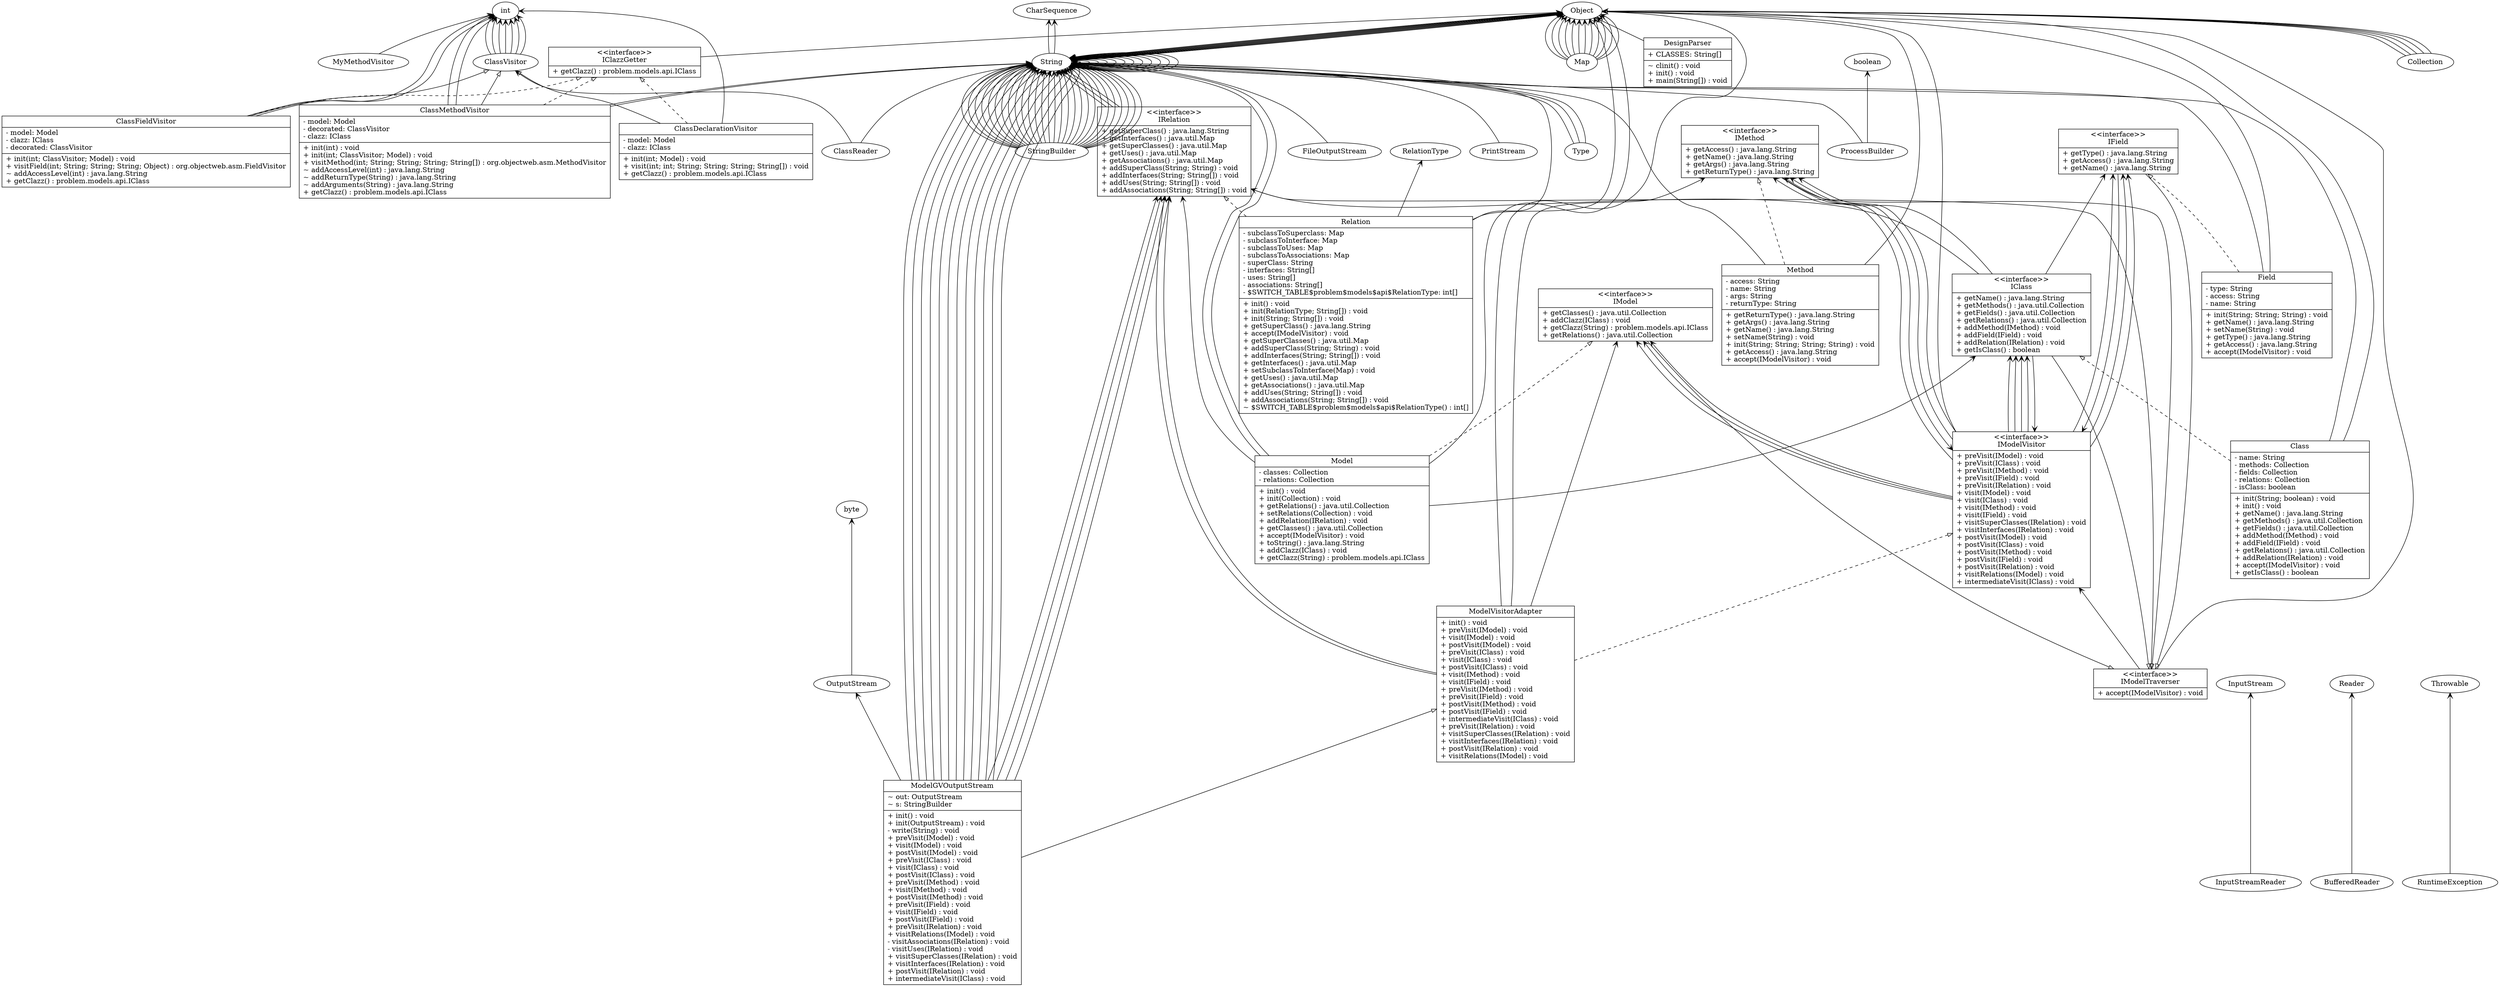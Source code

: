 digraph model{
rankdir = BT;
ClassDeclarationVisitor [
shape="record",
label = "{ClassDeclarationVisitor| - model: Model\l- clazz: IClass\l|+ init(int; Model) : void\l+ visit(int; int; String; String; String; String[]) : void\l+ getClazz() : problem.models.api.IClass\l}"
];

ClassFieldVisitor [
shape="record",
label = "{ClassFieldVisitor| - model: Model\l- clazz: IClass\l- decorated: ClassVisitor\l|+ init(int; ClassVisitor; Model) : void\l+ visitField(int; String; String; String; Object) : org.objectweb.asm.FieldVisitor\l~ addAccessLevel(int) : java.lang.String\l+ getClazz() : problem.models.api.IClass\l}"
];

ClassMethodVisitor [
shape="record",
label = "{ClassMethodVisitor| - model: Model\l- decorated: ClassVisitor\l- clazz: IClass\l|+ init(int) : void\l+ init(int; ClassVisitor; Model) : void\l+ visitMethod(int; String; String; String; String[]) : org.objectweb.asm.MethodVisitor\l~ addAccessLevel(int) : java.lang.String\l~ addReturnType(String) : java.lang.String\l~ addArguments(String) : java.lang.String\l+ getClazz() : problem.models.api.IClass\l}"
];

DesignParser [
shape="record",
label = "{DesignParser| + CLASSES: String[]\l|~ clinit() : void\l+ init() : void\l+ main(String[]) : void\l}"
];

IClazzGetter [
shape="record",
label = "{\<\<interface\>\>\nIClazzGetter| + getClazz() : problem.models.api.IClass\l}"
];

IModelTraverser [
shape="record",
label = "{\<\<interface\>\>\nIModelTraverser| + accept(IModelVisitor) : void\l}"
];

IModelVisitor [
shape="record",
label = "{\<\<interface\>\>\nIModelVisitor| + preVisit(IModel) : void\l+ preVisit(IClass) : void\l+ preVisit(IMethod) : void\l+ preVisit(IField) : void\l+ preVisit(IRelation) : void\l+ visit(IModel) : void\l+ visit(IClass) : void\l+ visit(IMethod) : void\l+ visit(IField) : void\l+ visitSuperClasses(IRelation) : void\l+ visitInterfaces(IRelation) : void\l+ postVisit(IModel) : void\l+ postVisit(IClass) : void\l+ postVisit(IMethod) : void\l+ postVisit(IField) : void\l+ postVisit(IRelation) : void\l+ visitRelations(IModel) : void\l+ intermediateVisit(IClass) : void\l}"
];

ModelVisitorAdapter [
shape="record",
label = "{ModelVisitorAdapter| + init() : void\l+ preVisit(IModel) : void\l+ visit(IModel) : void\l+ postVisit(IModel) : void\l+ preVisit(IClass) : void\l+ visit(IClass) : void\l+ postVisit(IClass) : void\l+ visit(IMethod) : void\l+ visit(IField) : void\l+ preVisit(IMethod) : void\l+ preVisit(IField) : void\l+ postVisit(IMethod) : void\l+ postVisit(IField) : void\l+ intermediateVisit(IClass) : void\l+ preVisit(IRelation) : void\l+ visitSuperClasses(IRelation) : void\l+ visitInterfaces(IRelation) : void\l+ postVisit(IRelation) : void\l+ visitRelations(IModel) : void\l}"
];

IClass [
shape="record",
label = "{\<\<interface\>\>\nIClass| + getName() : java.lang.String\l+ getMethods() : java.util.Collection\l+ getFields() : java.util.Collection\l+ getRelations() : java.util.Collection\l+ addMethod(IMethod) : void\l+ addField(IField) : void\l+ addRelation(IRelation) : void\l+ getIsClass() : boolean\l}"
];

IField [
shape="record",
label = "{\<\<interface\>\>\nIField| + getType() : java.lang.String\l+ getAccess() : java.lang.String\l+ getName() : java.lang.String\l}"
];

IMethod [
shape="record",
label = "{\<\<interface\>\>\nIMethod| + getAccess() : java.lang.String\l+ getName() : java.lang.String\l+ getArgs() : java.lang.String\l+ getReturnType() : java.lang.String\l}"
];

IModel [
shape="record",
label = "{\<\<interface\>\>\nIModel| + getClasses() : java.util.Collection\l+ addClazz(IClass) : void\l+ getClazz(String) : problem.models.api.IClass\l+ getRelations() : java.util.Collection\l}"
];

IRelation [
shape="record",
label = "{\<\<interface\>\>\nIRelation| + getSuperClass() : java.lang.String\l+ getInterfaces() : java.util.Map\l+ getSuperClasses() : java.util.Map\l+ getUses() : java.util.Map\l+ getAssociations() : java.util.Map\l+ addSuperClass(String; String) : void\l+ addInterfaces(String; String[]) : void\l+ addUses(String; String[]) : void\l+ addAssociations(String; String[]) : void\l}"
];

Class [
shape="record",
label = "{Class| - name: String\l- methods: Collection\l- fields: Collection\l- relations: Collection\l- isClass: boolean\l|+ init(String; boolean) : void\l+ init() : void\l+ getName() : java.lang.String\l+ getMethods() : java.util.Collection\l+ getFields() : java.util.Collection\l+ addMethod(IMethod) : void\l+ addField(IField) : void\l+ getRelations() : java.util.Collection\l+ addRelation(IRelation) : void\l+ accept(IModelVisitor) : void\l+ getIsClass() : boolean\l}"
];

Field [
shape="record",
label = "{Field| - type: String\l- access: String\l- name: String\l|+ init(String; String; String) : void\l+ getName() : java.lang.String\l+ setName(String) : void\l+ getType() : java.lang.String\l+ getAccess() : java.lang.String\l+ accept(IModelVisitor) : void\l}"
];

Method [
shape="record",
label = "{Method| - access: String\l- name: String\l- args: String\l- returnType: String\l|+ getReturnType() : java.lang.String\l+ getArgs() : java.lang.String\l+ getName() : java.lang.String\l+ setName(String) : void\l+ init(String; String; String; String) : void\l+ getAccess() : java.lang.String\l+ accept(IModelVisitor) : void\l}"
];

Model [
shape="record",
label = "{Model| - classes: Collection\l- relations: Collection\l|+ init() : void\l+ init(Collection) : void\l+ getRelations() : java.util.Collection\l+ setRelations(Collection) : void\l+ addRelation(IRelation) : void\l+ getClasses() : java.util.Collection\l+ accept(IModelVisitor) : void\l+ toString() : java.lang.String\l+ addClazz(IClass) : void\l+ getClazz(String) : problem.models.api.IClass\l}"
];

ModelGVOutputStream [
shape="record",
label = "{ModelGVOutputStream| ~ out: OutputStream\l~ s: StringBuilder\l|+ init() : void\l+ init(OutputStream) : void\l- write(String) : void\l+ preVisit(IModel) : void\l+ visit(IModel) : void\l+ postVisit(IModel) : void\l+ preVisit(IClass) : void\l+ visit(IClass) : void\l+ postVisit(IClass) : void\l+ preVisit(IMethod) : void\l+ visit(IMethod) : void\l+ postVisit(IMethod) : void\l+ preVisit(IField) : void\l+ visit(IField) : void\l+ postVisit(IField) : void\l+ preVisit(IRelation) : void\l+ visitRelations(IModel) : void\l- visitAssociations(IRelation) : void\l- visitUses(IRelation) : void\l+ visitSuperClasses(IRelation) : void\l+ visitInterfaces(IRelation) : void\l+ postVisit(IRelation) : void\l+ intermediateVisit(IClass) : void\l}"
];

Relation [
shape="record",
label = "{Relation| - subclassToSuperclass: Map\l- subclassToInterface: Map\l- subclassToUses: Map\l- subclassToAssociations: Map\l- superClass: String\l- interfaces: String[]\l- uses: String[]\l- associations: String[]\l- $SWITCH_TABLE$problem$models$api$RelationType: int[]\l|+ init() : void\l+ init(RelationType; String[]) : void\l+ init(String; String[]) : void\l+ getSuperClass() : java.lang.String\l+ accept(IModelVisitor) : void\l+ getSuperClasses() : java.util.Map\l+ addSuperClass(String; String) : void\l+ addInterfaces(String; String[]) : void\l+ getInterfaces() : java.util.Map\l+ setSubclassToInterface(Map) : void\l+ getUses() : java.util.Map\l+ getAssociations() : java.util.Map\l+ addUses(String; String[]) : void\l+ addAssociations(String; String[]) : void\l~ $SWITCH_TABLE$problem$models$api$RelationType() : int[]\l}"
];

//writing relations between classes now
ClassDeclarationVisitor -> ClassVisitor [arrowhead = "empty"];
ClassFieldVisitor -> ClassVisitor [arrowhead = "empty"];
ClassMethodVisitor -> ClassVisitor [arrowhead = "empty"];
DesignParser -> Object [arrowhead = "empty"];
IClazzGetter -> Object [arrowhead = "empty"];
IModelTraverser -> Object [arrowhead = "empty"];
IModelVisitor -> Object [arrowhead = "empty"];
ModelVisitorAdapter -> Object [arrowhead = "empty"];
IClass -> IModelTraverser [arrowhead = "empty"];
IField -> IModelTraverser [arrowhead = "empty"];
IMethod -> IModelTraverser [arrowhead = "empty"];
IModel -> IModelTraverser [arrowhead = "empty"];
IRelation -> IModelTraverser [arrowhead = "empty"];
Class -> Object [arrowhead = "empty"];
Field -> Object [arrowhead = "empty"];
Method -> Object [arrowhead = "empty"];
Model -> Object [arrowhead = "empty"];
ModelGVOutputStream -> ModelVisitorAdapter [arrowhead = "empty"];
Relation -> Object [arrowhead = "empty"];
ClassDeclarationVisitor -> IClazzGetter [arrowhead = "empty", style = "dashed"];
ClassFieldVisitor -> IClazzGetter [arrowhead = "empty", style = "dashed"];
ClassMethodVisitor -> IClazzGetter [arrowhead = "empty", style = "dashed"];
ModelVisitorAdapter -> IModelVisitor [arrowhead = "empty", style = "dashed"];
Class -> IClass [arrowhead = "empty", style = "dashed"];
Field -> IField [arrowhead = "empty", style = "dashed"];
Method -> IMethod [arrowhead = "empty", style = "dashed"];
Model -> IModel [arrowhead = "empty", style = "dashed"];
Relation -> IRelation [arrowhead = "empty", style = "dashed"];
ClassVisitor -> int [arrowhead = "vee"];
String -> String [arrowhead = "vee"];
Class -> String [arrowhead = "vee"];
Relation -> RelationType [arrowhead = "vee"];
IRelation -> String [arrowhead = "vee"];
Relation -> String [arrowhead = "vee"];
IRelation -> String [arrowhead = "vee"];
IRelation -> String [arrowhead = "vee"];
IClass -> IRelation [arrowhead = "vee"];
Model -> IRelation [arrowhead = "vee"];
Model -> IClass [arrowhead = "vee"];
ClassVisitor -> int [arrowhead = "vee"];
ClassVisitor -> int [arrowhead = "vee"];
ClassVisitor -> int [arrowhead = "vee"];
Type -> String [arrowhead = "vee"];
String -> String [arrowhead = "vee"];
ClassFieldVisitor -> int [arrowhead = "vee"];
Model -> String [arrowhead = "vee"];
Field -> String [arrowhead = "vee"];
IClass -> IField [arrowhead = "vee"];
ClassVisitor -> int [arrowhead = "vee"];
ClassVisitor -> int [arrowhead = "vee"];
ClassVisitor -> int [arrowhead = "vee"];
MyMethodVisitor -> int [arrowhead = "vee"];
ClassMethodVisitor -> int [arrowhead = "vee"];
ClassMethodVisitor -> String [arrowhead = "vee"];
ClassMethodVisitor -> String [arrowhead = "vee"];
String -> CharSequence [arrowhead = "vee"];
String -> CharSequence [arrowhead = "vee"];
Model -> String [arrowhead = "vee"];
Method -> String [arrowhead = "vee"];
IClass -> IMethod [arrowhead = "vee"];
Type -> String [arrowhead = "vee"];
Type -> String [arrowhead = "vee"];
String -> String [arrowhead = "vee"];
String -> Object [arrowhead = "vee"];
StringBuilder -> String [arrowhead = "vee"];
StringBuilder -> String [arrowhead = "vee"];
StringBuilder -> String [arrowhead = "vee"];
String -> Object [arrowhead = "vee"];
StringBuilder -> String [arrowhead = "vee"];
StringBuilder -> String [arrowhead = "vee"];
ClassReader -> String [arrowhead = "vee"];
ClassDeclarationVisitor -> int [arrowhead = "vee"];
ClassFieldVisitor -> int [arrowhead = "vee"];
ClassMethodVisitor -> int [arrowhead = "vee"];
ClassReader -> ClassVisitor [arrowhead = "vee"];
FileOutputStream -> String [arrowhead = "vee"];
ModelGVOutputStream -> OutputStream [arrowhead = "vee"];
IModelTraverser -> IModelVisitor [arrowhead = "vee"];
ProcessBuilder -> String[] [arrowhead = "vee"];
ProcessBuilder -> boolean [arrowhead = "vee"];
InputStreamReader -> InputStream [arrowhead = "vee"];
BufferedReader -> Reader [arrowhead = "vee"];
PrintStream -> String [arrowhead = "vee"];
Collection -> Object [arrowhead = "vee"];
Collection -> Object [arrowhead = "vee"];
Collection -> Object [arrowhead = "vee"];
IModelVisitor -> IClass [arrowhead = "vee"];
IModelVisitor -> IClass [arrowhead = "vee"];
IField -> IModelVisitor [arrowhead = "vee"];
IModelVisitor -> IClass [arrowhead = "vee"];
IMethod -> IModelVisitor [arrowhead = "vee"];
IModelVisitor -> IClass [arrowhead = "vee"];
IModelVisitor -> IField [arrowhead = "vee"];
IModelVisitor -> IField [arrowhead = "vee"];
IModelVisitor -> IField [arrowhead = "vee"];
IModelVisitor -> IMethod [arrowhead = "vee"];
IModelVisitor -> IMethod [arrowhead = "vee"];
IModelVisitor -> IMethod [arrowhead = "vee"];
Collection -> Object [arrowhead = "vee"];
IModelVisitor -> IModel [arrowhead = "vee"];
IClass -> IModelVisitor [arrowhead = "vee"];
IModelVisitor -> IModel [arrowhead = "vee"];
IModelVisitor -> IModel [arrowhead = "vee"];
Collection -> Object [arrowhead = "vee"];
String -> Object [arrowhead = "vee"];
OutputStream -> byte[] [arrowhead = "vee"];
RuntimeException -> Throwable [arrowhead = "vee"];
ModelGVOutputStream -> String [arrowhead = "vee"];
ModelVisitorAdapter -> IModel [arrowhead = "vee"];
ModelGVOutputStream -> String [arrowhead = "vee"];
String -> String [arrowhead = "vee"];
ModelGVOutputStream -> String [arrowhead = "vee"];
String -> String [arrowhead = "vee"];
String -> String [arrowhead = "vee"];
ModelGVOutputStream -> String [arrowhead = "vee"];
ModelGVOutputStream -> String [arrowhead = "vee"];
String -> String [arrowhead = "vee"];
ModelGVOutputStream -> String [arrowhead = "vee"];
ModelVisitorAdapter -> IMethod [arrowhead = "vee"];
String -> String [arrowhead = "vee"];
ModelGVOutputStream -> String [arrowhead = "vee"];
ModelVisitorAdapter -> IRelation [arrowhead = "vee"];
ModelGVOutputStream -> String [arrowhead = "vee"];
ModelGVOutputStream -> IRelation [arrowhead = "vee"];
ModelGVOutputStream -> IRelation [arrowhead = "vee"];
ModelGVOutputStream -> IRelation [arrowhead = "vee"];
ModelGVOutputStream -> IRelation [arrowhead = "vee"];
Map -> Object [arrowhead = "vee"];
Map -> Object [arrowhead = "vee"];
Map -> Object [arrowhead = "vee"];
String -> String [arrowhead = "vee"];
String -> Object [arrowhead = "vee"];
StringBuilder -> String [arrowhead = "vee"];
StringBuilder -> String [arrowhead = "vee"];
StringBuilder -> String [arrowhead = "vee"];
StringBuilder -> String [arrowhead = "vee"];
StringBuilder -> String [arrowhead = "vee"];
StringBuilder -> String [arrowhead = "vee"];
Map -> Object [arrowhead = "vee"];
ModelGVOutputStream -> String [arrowhead = "vee"];
Map -> Object [arrowhead = "vee"];
String -> String [arrowhead = "vee"];
String -> Object [arrowhead = "vee"];
StringBuilder -> String [arrowhead = "vee"];
StringBuilder -> String [arrowhead = "vee"];
StringBuilder -> String [arrowhead = "vee"];
StringBuilder -> String [arrowhead = "vee"];
StringBuilder -> String [arrowhead = "vee"];
String -> Object [arrowhead = "vee"];
StringBuilder -> String [arrowhead = "vee"];
StringBuilder -> String [arrowhead = "vee"];
ModelGVOutputStream -> String [arrowhead = "vee"];
Map -> Object [arrowhead = "vee"];
Map -> Object [arrowhead = "vee"];
String -> String [arrowhead = "vee"];
String -> Object [arrowhead = "vee"];
StringBuilder -> String [arrowhead = "vee"];
StringBuilder -> String [arrowhead = "vee"];
StringBuilder -> String [arrowhead = "vee"];
StringBuilder -> String [arrowhead = "vee"];
StringBuilder -> String [arrowhead = "vee"];
Map -> Object [arrowhead = "vee"];
String -> String [arrowhead = "vee"];
String -> Object [arrowhead = "vee"];
StringBuilder -> String [arrowhead = "vee"];
StringBuilder -> String [arrowhead = "vee"];
StringBuilder -> String [arrowhead = "vee"];
Map -> Object [arrowhead = "vee"];
String -> Object [arrowhead = "vee"];
StringBuilder -> String [arrowhead = "vee"];
StringBuilder -> String [arrowhead = "vee"];
ModelGVOutputStream -> String [arrowhead = "vee"];
ModelVisitorAdapter -> IRelation [arrowhead = "vee"];
ModelGVOutputStream -> String [arrowhead = "vee"];
Map -> Object [arrowhead = "vee"];
Map -> Object [arrowhead = "vee"];
Map -> Object [arrowhead = "vee"];
}